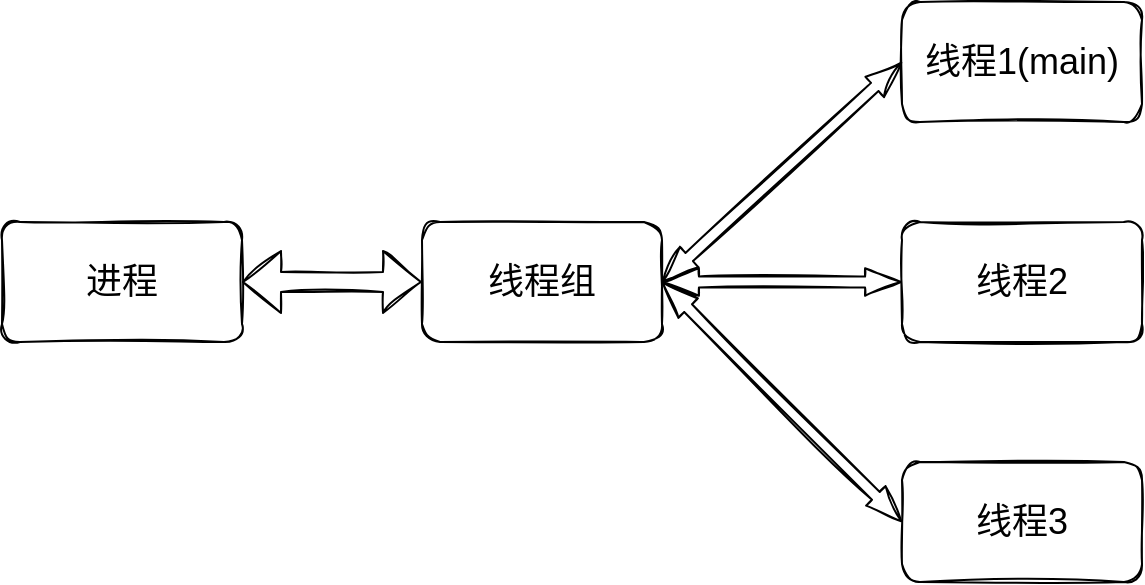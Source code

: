 <mxfile version="16.0.0" type="device"><diagram id="v1BhoMCv0Oza6bSQbLNG" name="第 1 页"><mxGraphModel dx="865" dy="541" grid="1" gridSize="10" guides="1" tooltips="1" connect="1" arrows="1" fold="1" page="1" pageScale="1" pageWidth="827" pageHeight="1169" math="0" shadow="0"><root><mxCell id="0"/><mxCell id="1" parent="0"/><mxCell id="eY9ATecILuos9ZWmnJDx-1" value="进程" style="rounded=1;whiteSpace=wrap;html=1;sketch=1;fontSize=18;" vertex="1" parent="1"><mxGeometry x="20" y="210" width="120" height="60" as="geometry"/></mxCell><mxCell id="eY9ATecILuos9ZWmnJDx-2" value="线程组" style="rounded=1;whiteSpace=wrap;html=1;sketch=1;fontSize=18;" vertex="1" parent="1"><mxGeometry x="230" y="210" width="120" height="60" as="geometry"/></mxCell><mxCell id="eY9ATecILuos9ZWmnJDx-3" value="线程1(main)" style="rounded=1;whiteSpace=wrap;html=1;sketch=1;fontSize=18;" vertex="1" parent="1"><mxGeometry x="470" y="100" width="120" height="60" as="geometry"/></mxCell><mxCell id="eY9ATecILuos9ZWmnJDx-4" value="线程2" style="rounded=1;whiteSpace=wrap;html=1;sketch=1;fontSize=18;" vertex="1" parent="1"><mxGeometry x="470" y="210" width="120" height="60" as="geometry"/></mxCell><mxCell id="eY9ATecILuos9ZWmnJDx-5" value="线程3" style="rounded=1;whiteSpace=wrap;html=1;sketch=1;fontSize=18;" vertex="1" parent="1"><mxGeometry x="470" y="330" width="120" height="60" as="geometry"/></mxCell><mxCell id="eY9ATecILuos9ZWmnJDx-6" value="" style="shape=flexArrow;endArrow=classic;startArrow=classic;html=1;rounded=1;sketch=1;fontSize=18;curved=1;entryX=0;entryY=0.5;entryDx=0;entryDy=0;exitX=1;exitY=0.5;exitDx=0;exitDy=0;" edge="1" parent="1" source="eY9ATecILuos9ZWmnJDx-1" target="eY9ATecILuos9ZWmnJDx-2"><mxGeometry width="100" height="100" relative="1" as="geometry"><mxPoint x="80" y="360" as="sourcePoint"/><mxPoint x="180" y="260" as="targetPoint"/></mxGeometry></mxCell><mxCell id="eY9ATecILuos9ZWmnJDx-8" value="" style="shape=flexArrow;endArrow=classic;startArrow=classic;html=1;rounded=1;sketch=1;fontSize=18;curved=1;width=5.517;startSize=5.655;endWidth=7.229;endSize=5.655;startWidth=7.229;entryX=0;entryY=0.5;entryDx=0;entryDy=0;" edge="1" parent="1" target="eY9ATecILuos9ZWmnJDx-3"><mxGeometry width="100" height="100" relative="1" as="geometry"><mxPoint x="350" y="240" as="sourcePoint"/><mxPoint x="450" y="140" as="targetPoint"/></mxGeometry></mxCell><mxCell id="eY9ATecILuos9ZWmnJDx-9" value="" style="shape=flexArrow;endArrow=classic;startArrow=classic;html=1;rounded=1;sketch=1;fontSize=18;curved=1;width=5.517;startSize=5.655;endWidth=7.229;endSize=5.655;startWidth=7.229;entryX=0;entryY=0.5;entryDx=0;entryDy=0;" edge="1" parent="1" target="eY9ATecILuos9ZWmnJDx-4"><mxGeometry width="100" height="100" relative="1" as="geometry"><mxPoint x="350" y="240" as="sourcePoint"/><mxPoint x="480" y="170" as="targetPoint"/></mxGeometry></mxCell><mxCell id="eY9ATecILuos9ZWmnJDx-10" value="" style="shape=flexArrow;endArrow=classic;startArrow=classic;html=1;rounded=1;sketch=1;fontSize=18;curved=1;width=5.517;startSize=5.655;endWidth=7.229;endSize=5.655;startWidth=7.229;entryX=0;entryY=0.5;entryDx=0;entryDy=0;exitX=1;exitY=0.5;exitDx=0;exitDy=0;" edge="1" parent="1" source="eY9ATecILuos9ZWmnJDx-2" target="eY9ATecILuos9ZWmnJDx-5"><mxGeometry width="100" height="100" relative="1" as="geometry"><mxPoint x="360" y="250" as="sourcePoint"/><mxPoint x="480" y="250" as="targetPoint"/></mxGeometry></mxCell></root></mxGraphModel></diagram></mxfile>
